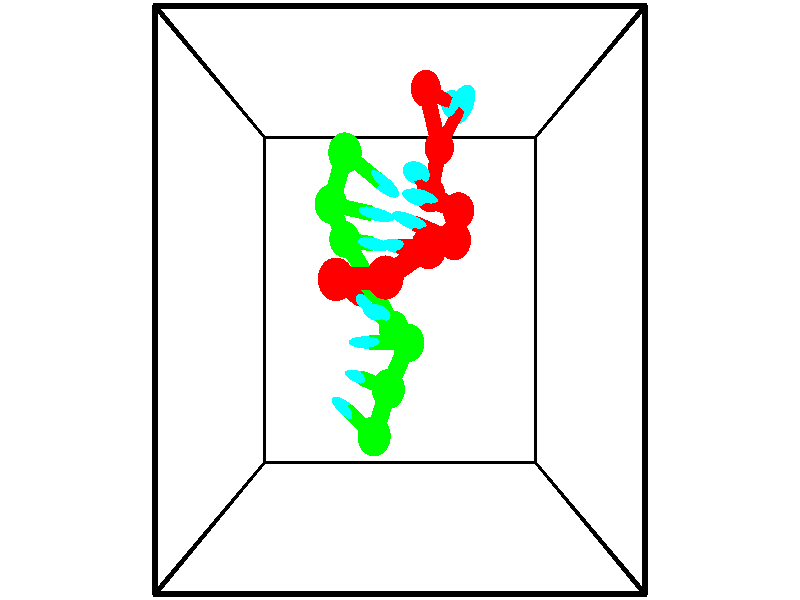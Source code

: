 // switches for output
#declare DRAW_BASES = 1; // possible values are 0, 1; only relevant for DNA ribbons
#declare DRAW_BASES_TYPE = 3; // possible values are 1, 2, 3; only relevant for DNA ribbons
#declare DRAW_FOG = 0; // set to 1 to enable fog

#include "colors.inc"

#include "transforms.inc"
background { rgb <1, 1, 1>}

#default {
   normal{
       ripples 0.25
       frequency 0.20
       turbulence 0.2
       lambda 5
   }
	finish {
		phong 0.1
		phong_size 40.
	}
}

// original window dimensions: 1024x640


// camera settings

camera {
	sky <-0, 1, 0>
	up <-0, 1, 0>
	right 1.6 * <1, 0, 0>
	location <2.5, 2.5, 11.1562>
	look_at <2.5, 2.5, 2.5>
	direction <0, 0, -8.6562>
	angle 67.0682
}


# declare cpy_camera_pos = <2.5, 2.5, 11.1562>;
# if (DRAW_FOG = 1)
fog {
	fog_type 2
	up vnormalize(cpy_camera_pos)
	color rgbt<1,1,1,0.3>
	distance 1e-5
	fog_alt 3e-3
	fog_offset 4
}
# end


// LIGHTS

# declare lum = 6;
global_settings {
	ambient_light rgb lum * <0.05, 0.05, 0.05>
	max_trace_level 15
}# declare cpy_direct_light_amount = 0.25;
light_source
{	1000 * <-1, -1, 1>,
	rgb lum * cpy_direct_light_amount
	parallel
}

light_source
{	1000 * <1, 1, -1>,
	rgb lum * cpy_direct_light_amount
	parallel
}

// strand 0

// nucleotide -1

// particle -1
sphere {
	<2.930150, 5.449301, 1.053491> 0.250000
	pigment { color rgbt <1,0,0,0> }
	no_shadow
}
cylinder {
	<3.223190, 5.388386, 0.788130>,  <3.399014, 5.351836, 0.628913>, 0.100000
	pigment { color rgbt <1,0,0,0> }
	no_shadow
}
cylinder {
	<3.223190, 5.388386, 0.788130>,  <2.930150, 5.449301, 1.053491>, 0.100000
	pigment { color rgbt <1,0,0,0> }
	no_shadow
}

// particle -1
sphere {
	<3.223190, 5.388386, 0.788130> 0.100000
	pigment { color rgbt <1,0,0,0> }
	no_shadow
}
sphere {
	0, 1
	scale<0.080000,0.200000,0.300000>
	matrix <0.592120, -0.338099, 0.731494,
		-0.335673, -0.928712, -0.157538,
		0.732610, -0.152261, -0.663400,
		3.442971, 5.342699, 0.589109>
	pigment { color rgbt <0,1,1,0> }
	no_shadow
}
cylinder {
	<3.173361, 4.676299, 0.812635>,  <2.930150, 5.449301, 1.053491>, 0.130000
	pigment { color rgbt <1,0,0,0> }
	no_shadow
}

// nucleotide -1

// particle -1
sphere {
	<3.173361, 4.676299, 0.812635> 0.250000
	pigment { color rgbt <1,0,0,0> }
	no_shadow
}
cylinder {
	<3.387516, 5.005254, 0.889614>,  <3.516009, 5.202628, 0.935802>, 0.100000
	pigment { color rgbt <1,0,0,0> }
	no_shadow
}
cylinder {
	<3.387516, 5.005254, 0.889614>,  <3.173361, 4.676299, 0.812635>, 0.100000
	pigment { color rgbt <1,0,0,0> }
	no_shadow
}

// particle -1
sphere {
	<3.387516, 5.005254, 0.889614> 0.100000
	pigment { color rgbt <1,0,0,0> }
	no_shadow
}
sphere {
	0, 1
	scale<0.080000,0.200000,0.300000>
	matrix <0.310715, -0.403655, 0.860534,
		0.785376, -0.400923, -0.471641,
		0.535388, 0.822389, 0.192449,
		3.548132, 5.251971, 0.947349>
	pigment { color rgbt <0,1,1,0> }
	no_shadow
}
cylinder {
	<3.014642, 3.986426, 0.941128>,  <3.173361, 4.676299, 0.812635>, 0.130000
	pigment { color rgbt <1,0,0,0> }
	no_shadow
}

// nucleotide -1

// particle -1
sphere {
	<3.014642, 3.986426, 0.941128> 0.250000
	pigment { color rgbt <1,0,0,0> }
	no_shadow
}
cylinder {
	<2.869164, 4.097064, 1.296930>,  <2.781876, 4.163448, 1.510412>, 0.100000
	pigment { color rgbt <1,0,0,0> }
	no_shadow
}
cylinder {
	<2.869164, 4.097064, 1.296930>,  <3.014642, 3.986426, 0.941128>, 0.100000
	pigment { color rgbt <1,0,0,0> }
	no_shadow
}

// particle -1
sphere {
	<2.869164, 4.097064, 1.296930> 0.100000
	pigment { color rgbt <1,0,0,0> }
	no_shadow
}
sphere {
	0, 1
	scale<0.080000,0.200000,0.300000>
	matrix <0.009540, -0.953743, 0.300472,
		0.931468, 0.117767, 0.344235,
		-0.363697, 0.276596, 0.889505,
		2.760054, 4.180043, 1.563782>
	pigment { color rgbt <0,1,1,0> }
	no_shadow
}
cylinder {
	<3.441149, 3.692320, 1.445435>,  <3.014642, 3.986426, 0.941128>, 0.130000
	pigment { color rgbt <1,0,0,0> }
	no_shadow
}

// nucleotide -1

// particle -1
sphere {
	<3.441149, 3.692320, 1.445435> 0.250000
	pigment { color rgbt <1,0,0,0> }
	no_shadow
}
cylinder {
	<3.084034, 3.770610, 1.607729>,  <2.869765, 3.817584, 1.705106>, 0.100000
	pigment { color rgbt <1,0,0,0> }
	no_shadow
}
cylinder {
	<3.084034, 3.770610, 1.607729>,  <3.441149, 3.692320, 1.445435>, 0.100000
	pigment { color rgbt <1,0,0,0> }
	no_shadow
}

// particle -1
sphere {
	<3.084034, 3.770610, 1.607729> 0.100000
	pigment { color rgbt <1,0,0,0> }
	no_shadow
}
sphere {
	0, 1
	scale<0.080000,0.200000,0.300000>
	matrix <-0.108126, -0.967456, 0.228773,
		0.437308, 0.160375, 0.884896,
		-0.892788, 0.195725, 0.405736,
		2.816197, 3.829327, 1.729450>
	pigment { color rgbt <0,1,1,0> }
	no_shadow
}
cylinder {
	<3.319250, 3.250575, 2.048897>,  <3.441149, 3.692320, 1.445435>, 0.130000
	pigment { color rgbt <1,0,0,0> }
	no_shadow
}

// nucleotide -1

// particle -1
sphere {
	<3.319250, 3.250575, 2.048897> 0.250000
	pigment { color rgbt <1,0,0,0> }
	no_shadow
}
cylinder {
	<2.945118, 3.387619, 2.013620>,  <2.720639, 3.469845, 1.992454>, 0.100000
	pigment { color rgbt <1,0,0,0> }
	no_shadow
}
cylinder {
	<2.945118, 3.387619, 2.013620>,  <3.319250, 3.250575, 2.048897>, 0.100000
	pigment { color rgbt <1,0,0,0> }
	no_shadow
}

// particle -1
sphere {
	<2.945118, 3.387619, 2.013620> 0.100000
	pigment { color rgbt <1,0,0,0> }
	no_shadow
}
sphere {
	0, 1
	scale<0.080000,0.200000,0.300000>
	matrix <-0.350964, -0.929975, 0.109406,
		-0.044533, 0.133283, 0.990077,
		-0.935329, 0.342609, -0.088192,
		2.664519, 3.490402, 1.987163>
	pigment { color rgbt <0,1,1,0> }
	no_shadow
}
cylinder {
	<2.901949, 3.111405, 2.680689>,  <3.319250, 3.250575, 2.048897>, 0.130000
	pigment { color rgbt <1,0,0,0> }
	no_shadow
}

// nucleotide -1

// particle -1
sphere {
	<2.901949, 3.111405, 2.680689> 0.250000
	pigment { color rgbt <1,0,0,0> }
	no_shadow
}
cylinder {
	<2.650261, 3.142324, 2.371340>,  <2.499248, 3.160876, 2.185730>, 0.100000
	pigment { color rgbt <1,0,0,0> }
	no_shadow
}
cylinder {
	<2.650261, 3.142324, 2.371340>,  <2.901949, 3.111405, 2.680689>, 0.100000
	pigment { color rgbt <1,0,0,0> }
	no_shadow
}

// particle -1
sphere {
	<2.650261, 3.142324, 2.371340> 0.100000
	pigment { color rgbt <1,0,0,0> }
	no_shadow
}
sphere {
	0, 1
	scale<0.080000,0.200000,0.300000>
	matrix <-0.223226, -0.971092, 0.084558,
		-0.744481, 0.225843, 0.628286,
		-0.629220, 0.077298, -0.773374,
		2.461495, 3.165514, 2.139328>
	pigment { color rgbt <0,1,1,0> }
	no_shadow
}
cylinder {
	<2.299214, 2.754538, 2.937732>,  <2.901949, 3.111405, 2.680689>, 0.130000
	pigment { color rgbt <1,0,0,0> }
	no_shadow
}

// nucleotide -1

// particle -1
sphere {
	<2.299214, 2.754538, 2.937732> 0.250000
	pigment { color rgbt <1,0,0,0> }
	no_shadow
}
cylinder {
	<2.249992, 2.769586, 2.541058>,  <2.220460, 2.778614, 2.303053>, 0.100000
	pigment { color rgbt <1,0,0,0> }
	no_shadow
}
cylinder {
	<2.249992, 2.769586, 2.541058>,  <2.299214, 2.754538, 2.937732>, 0.100000
	pigment { color rgbt <1,0,0,0> }
	no_shadow
}

// particle -1
sphere {
	<2.249992, 2.769586, 2.541058> 0.100000
	pigment { color rgbt <1,0,0,0> }
	no_shadow
}
sphere {
	0, 1
	scale<0.080000,0.200000,0.300000>
	matrix <-0.483273, -0.875061, 0.026771,
		-0.866779, 0.482549, 0.125859,
		-0.123053, 0.037620, -0.991687,
		2.213076, 2.780872, 2.243551>
	pigment { color rgbt <0,1,1,0> }
	no_shadow
}
cylinder {
	<1.617924, 2.737831, 2.828388>,  <2.299214, 2.754538, 2.937732>, 0.130000
	pigment { color rgbt <1,0,0,0> }
	no_shadow
}

// nucleotide -1

// particle -1
sphere {
	<1.617924, 2.737831, 2.828388> 0.250000
	pigment { color rgbt <1,0,0,0> }
	no_shadow
}
cylinder {
	<1.786720, 2.604357, 2.491205>,  <1.887998, 2.524272, 2.288895>, 0.100000
	pigment { color rgbt <1,0,0,0> }
	no_shadow
}
cylinder {
	<1.786720, 2.604357, 2.491205>,  <1.617924, 2.737831, 2.828388>, 0.100000
	pigment { color rgbt <1,0,0,0> }
	no_shadow
}

// particle -1
sphere {
	<1.786720, 2.604357, 2.491205> 0.100000
	pigment { color rgbt <1,0,0,0> }
	no_shadow
}
sphere {
	0, 1
	scale<0.080000,0.200000,0.300000>
	matrix <-0.541884, -0.838269, 0.060559,
		-0.726833, 0.431230, -0.534561,
		0.421991, -0.333685, -0.842958,
		1.913318, 2.504251, 2.238318>
	pigment { color rgbt <0,1,1,0> }
	no_shadow
}
// strand 1

// nucleotide -1

// particle -1
sphere {
	<2.109620, 0.787527, 2.046558> 0.250000
	pigment { color rgbt <0,1,0,0> }
	no_shadow
}
cylinder {
	<1.845291, 0.944714, 1.790779>,  <1.686694, 1.039025, 1.637312>, 0.100000
	pigment { color rgbt <0,1,0,0> }
	no_shadow
}
cylinder {
	<1.845291, 0.944714, 1.790779>,  <2.109620, 0.787527, 2.046558>, 0.100000
	pigment { color rgbt <0,1,0,0> }
	no_shadow
}

// particle -1
sphere {
	<1.845291, 0.944714, 1.790779> 0.100000
	pigment { color rgbt <0,1,0,0> }
	no_shadow
}
sphere {
	0, 1
	scale<0.080000,0.200000,0.300000>
	matrix <0.462656, 0.884136, 0.065215,
		0.590985, -0.252748, -0.766065,
		-0.660823, 0.392965, -0.639446,
		1.647044, 1.062603, 1.598945>
	pigment { color rgbt <0,1,1,0> }
	no_shadow
}
cylinder {
	<2.324264, 1.380993, 2.052462>,  <2.109620, 0.787527, 2.046558>, 0.130000
	pigment { color rgbt <0,1,0,0> }
	no_shadow
}

// nucleotide -1

// particle -1
sphere {
	<2.324264, 1.380993, 2.052462> 0.250000
	pigment { color rgbt <0,1,0,0> }
	no_shadow
}
cylinder {
	<2.057838, 1.433252, 1.758717>,  <1.897983, 1.464608, 1.582469>, 0.100000
	pigment { color rgbt <0,1,0,0> }
	no_shadow
}
cylinder {
	<2.057838, 1.433252, 1.758717>,  <2.324264, 1.380993, 2.052462>, 0.100000
	pigment { color rgbt <0,1,0,0> }
	no_shadow
}

// particle -1
sphere {
	<2.057838, 1.433252, 1.758717> 0.100000
	pigment { color rgbt <0,1,0,0> }
	no_shadow
}
sphere {
	0, 1
	scale<0.080000,0.200000,0.300000>
	matrix <0.247763, 0.967391, -0.052616,
		0.703542, -0.216994, -0.676715,
		-0.666065, 0.130647, -0.734363,
		1.858019, 1.472447, 1.538408>
	pigment { color rgbt <0,1,1,0> }
	no_shadow
}
cylinder {
	<2.627985, 1.943834, 1.741638>,  <2.324264, 1.380993, 2.052462>, 0.130000
	pigment { color rgbt <0,1,0,0> }
	no_shadow
}

// nucleotide -1

// particle -1
sphere {
	<2.627985, 1.943834, 1.741638> 0.250000
	pigment { color rgbt <0,1,0,0> }
	no_shadow
}
cylinder {
	<2.250763, 1.937984, 1.608711>,  <2.024430, 1.934475, 1.528955>, 0.100000
	pigment { color rgbt <0,1,0,0> }
	no_shadow
}
cylinder {
	<2.250763, 1.937984, 1.608711>,  <2.627985, 1.943834, 1.741638>, 0.100000
	pigment { color rgbt <0,1,0,0> }
	no_shadow
}

// particle -1
sphere {
	<2.250763, 1.937984, 1.608711> 0.100000
	pigment { color rgbt <0,1,0,0> }
	no_shadow
}
sphere {
	0, 1
	scale<0.080000,0.200000,0.300000>
	matrix <0.037138, 0.988158, -0.148878,
		0.330559, -0.152741, -0.931344,
		-0.943054, -0.014624, -0.332317,
		1.967847, 1.933597, 1.509016>
	pigment { color rgbt <0,1,1,0> }
	no_shadow
}
cylinder {
	<2.391299, 2.103345, 1.023659>,  <2.627985, 1.943834, 1.741638>, 0.130000
	pigment { color rgbt <0,1,0,0> }
	no_shadow
}

// nucleotide -1

// particle -1
sphere {
	<2.391299, 2.103345, 1.023659> 0.250000
	pigment { color rgbt <0,1,0,0> }
	no_shadow
}
cylinder {
	<2.244141, 2.233152, 1.372219>,  <2.155846, 2.311037, 1.581355>, 0.100000
	pigment { color rgbt <0,1,0,0> }
	no_shadow
}
cylinder {
	<2.244141, 2.233152, 1.372219>,  <2.391299, 2.103345, 1.023659>, 0.100000
	pigment { color rgbt <0,1,0,0> }
	no_shadow
}

// particle -1
sphere {
	<2.244141, 2.233152, 1.372219> 0.100000
	pigment { color rgbt <0,1,0,0> }
	no_shadow
}
sphere {
	0, 1
	scale<0.080000,0.200000,0.300000>
	matrix <0.071944, 0.944250, -0.321274,
		-0.927080, -0.055504, -0.370733,
		-0.367896, 0.324518, 0.871402,
		2.133772, 2.330508, 1.633639>
	pigment { color rgbt <0,1,1,0> }
	no_shadow
}
cylinder {
	<2.012668, 2.733908, 0.946327>,  <2.391299, 2.103345, 1.023659>, 0.130000
	pigment { color rgbt <0,1,0,0> }
	no_shadow
}

// nucleotide -1

// particle -1
sphere {
	<2.012668, 2.733908, 0.946327> 0.250000
	pigment { color rgbt <0,1,0,0> }
	no_shadow
}
cylinder {
	<2.083862, 2.770926, 1.338196>,  <2.126579, 2.793136, 1.573317>, 0.100000
	pigment { color rgbt <0,1,0,0> }
	no_shadow
}
cylinder {
	<2.083862, 2.770926, 1.338196>,  <2.012668, 2.733908, 0.946327>, 0.100000
	pigment { color rgbt <0,1,0,0> }
	no_shadow
}

// particle -1
sphere {
	<2.083862, 2.770926, 1.338196> 0.100000
	pigment { color rgbt <0,1,0,0> }
	no_shadow
}
sphere {
	0, 1
	scale<0.080000,0.200000,0.300000>
	matrix <0.080099, 0.990902, -0.108156,
		-0.980768, 0.097721, 0.168953,
		0.177985, 0.092543, 0.979672,
		2.137258, 2.798688, 1.632097>
	pigment { color rgbt <0,1,1,0> }
	no_shadow
}
cylinder {
	<1.587371, 3.332044, 1.217068>,  <2.012668, 2.733908, 0.946327>, 0.130000
	pigment { color rgbt <0,1,0,0> }
	no_shadow
}

// nucleotide -1

// particle -1
sphere {
	<1.587371, 3.332044, 1.217068> 0.250000
	pigment { color rgbt <0,1,0,0> }
	no_shadow
}
cylinder {
	<1.875092, 3.273762, 1.488766>,  <2.047724, 3.238792, 1.651785>, 0.100000
	pigment { color rgbt <0,1,0,0> }
	no_shadow
}
cylinder {
	<1.875092, 3.273762, 1.488766>,  <1.587371, 3.332044, 1.217068>, 0.100000
	pigment { color rgbt <0,1,0,0> }
	no_shadow
}

// particle -1
sphere {
	<1.875092, 3.273762, 1.488766> 0.100000
	pigment { color rgbt <0,1,0,0> }
	no_shadow
}
sphere {
	0, 1
	scale<0.080000,0.200000,0.300000>
	matrix <0.193357, 0.981112, 0.005699,
		-0.667246, 0.127237, 0.733889,
		0.719302, -0.145705, 0.679245,
		2.090882, 3.230050, 1.692539>
	pigment { color rgbt <0,1,1,0> }
	no_shadow
}
cylinder {
	<1.431916, 3.735395, 1.804836>,  <1.587371, 3.332044, 1.217068>, 0.130000
	pigment { color rgbt <0,1,0,0> }
	no_shadow
}

// nucleotide -1

// particle -1
sphere {
	<1.431916, 3.735395, 1.804836> 0.250000
	pigment { color rgbt <0,1,0,0> }
	no_shadow
}
cylinder {
	<1.825104, 3.661894, 1.805901>,  <2.061016, 3.617793, 1.806539>, 0.100000
	pigment { color rgbt <0,1,0,0> }
	no_shadow
}
cylinder {
	<1.825104, 3.661894, 1.805901>,  <1.431916, 3.735395, 1.804836>, 0.100000
	pigment { color rgbt <0,1,0,0> }
	no_shadow
}

// particle -1
sphere {
	<1.825104, 3.661894, 1.805901> 0.100000
	pigment { color rgbt <0,1,0,0> }
	no_shadow
}
sphere {
	0, 1
	scale<0.080000,0.200000,0.300000>
	matrix <0.183757, 0.982595, -0.027213,
		0.002386, 0.027239, 0.999626,
		0.982969, -0.183753, 0.002661,
		2.119994, 3.606768, 1.806699>
	pigment { color rgbt <0,1,1,0> }
	no_shadow
}
cylinder {
	<1.674621, 4.340242, 2.093825>,  <1.431916, 3.735395, 1.804836>, 0.130000
	pigment { color rgbt <0,1,0,0> }
	no_shadow
}

// nucleotide -1

// particle -1
sphere {
	<1.674621, 4.340242, 2.093825> 0.250000
	pigment { color rgbt <0,1,0,0> }
	no_shadow
}
cylinder {
	<1.992462, 4.142769, 1.952469>,  <2.183167, 4.024285, 1.867656>, 0.100000
	pigment { color rgbt <0,1,0,0> }
	no_shadow
}
cylinder {
	<1.992462, 4.142769, 1.952469>,  <1.674621, 4.340242, 2.093825>, 0.100000
	pigment { color rgbt <0,1,0,0> }
	no_shadow
}

// particle -1
sphere {
	<1.992462, 4.142769, 1.952469> 0.100000
	pigment { color rgbt <0,1,0,0> }
	no_shadow
}
sphere {
	0, 1
	scale<0.080000,0.200000,0.300000>
	matrix <0.435858, 0.869055, -0.234033,
		0.422653, 0.031936, 0.905729,
		0.794602, -0.493684, -0.353389,
		2.230843, 3.994664, 1.846452>
	pigment { color rgbt <0,1,1,0> }
	no_shadow
}
// box output
cylinder {
	<0.000000, 0.000000, 0.000000>,  <5.000000, 0.000000, 0.000000>, 0.025000
	pigment { color rgbt <0,0,0,0> }
	no_shadow
}
cylinder {
	<0.000000, 0.000000, 0.000000>,  <0.000000, 5.000000, 0.000000>, 0.025000
	pigment { color rgbt <0,0,0,0> }
	no_shadow
}
cylinder {
	<0.000000, 0.000000, 0.000000>,  <0.000000, 0.000000, 5.000000>, 0.025000
	pigment { color rgbt <0,0,0,0> }
	no_shadow
}
cylinder {
	<5.000000, 5.000000, 5.000000>,  <0.000000, 5.000000, 5.000000>, 0.025000
	pigment { color rgbt <0,0,0,0> }
	no_shadow
}
cylinder {
	<5.000000, 5.000000, 5.000000>,  <5.000000, 0.000000, 5.000000>, 0.025000
	pigment { color rgbt <0,0,0,0> }
	no_shadow
}
cylinder {
	<5.000000, 5.000000, 5.000000>,  <5.000000, 5.000000, 0.000000>, 0.025000
	pigment { color rgbt <0,0,0,0> }
	no_shadow
}
cylinder {
	<0.000000, 0.000000, 5.000000>,  <0.000000, 5.000000, 5.000000>, 0.025000
	pigment { color rgbt <0,0,0,0> }
	no_shadow
}
cylinder {
	<0.000000, 0.000000, 5.000000>,  <5.000000, 0.000000, 5.000000>, 0.025000
	pigment { color rgbt <0,0,0,0> }
	no_shadow
}
cylinder {
	<5.000000, 5.000000, 0.000000>,  <0.000000, 5.000000, 0.000000>, 0.025000
	pigment { color rgbt <0,0,0,0> }
	no_shadow
}
cylinder {
	<5.000000, 5.000000, 0.000000>,  <5.000000, 0.000000, 0.000000>, 0.025000
	pigment { color rgbt <0,0,0,0> }
	no_shadow
}
cylinder {
	<5.000000, 0.000000, 5.000000>,  <5.000000, 0.000000, 0.000000>, 0.025000
	pigment { color rgbt <0,0,0,0> }
	no_shadow
}
cylinder {
	<0.000000, 5.000000, 0.000000>,  <0.000000, 5.000000, 5.000000>, 0.025000
	pigment { color rgbt <0,0,0,0> }
	no_shadow
}
// end of box output
